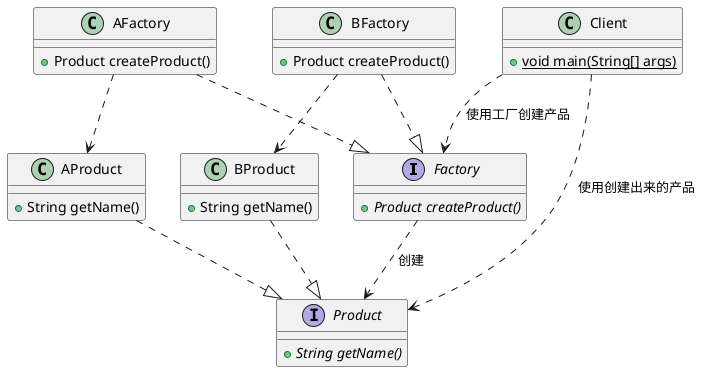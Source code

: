 @startuml
interface Factory{
  +{abstract} Product createProduct()
}
class AFactory{
  +{method} Product createProduct()
}
class BFactory{
  +{method} Product createProduct()
}
interface Product{
    +{abstract} String getName()
}
class AProduct{
    +String getName()
}
class BProduct{
    +String getName()
}
class Client{
    +{static}void main(String[] args)
}
BFactory..|> Factory
AFactory..|> Factory
AProduct..|> Product
BProduct..|> Product
AFactory..>AProduct
BFactory..>BProduct
Factory..>Product :创建
Client..>Factory :使用工厂创建产品
Client..>Product :使用创建出来的产品
@enduml